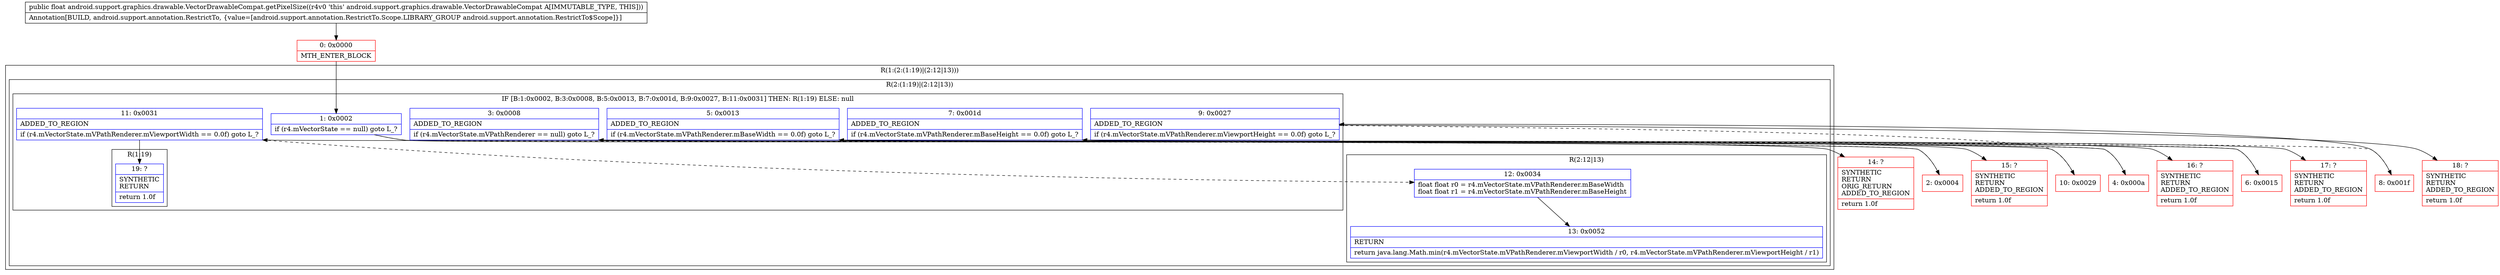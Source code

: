 digraph "CFG forandroid.support.graphics.drawable.VectorDrawableCompat.getPixelSize()F" {
subgraph cluster_Region_119216688 {
label = "R(1:(2:(1:19)|(2:12|13)))";
node [shape=record,color=blue];
subgraph cluster_Region_1521290070 {
label = "R(2:(1:19)|(2:12|13))";
node [shape=record,color=blue];
subgraph cluster_IfRegion_2001142580 {
label = "IF [B:1:0x0002, B:3:0x0008, B:5:0x0013, B:7:0x001d, B:9:0x0027, B:11:0x0031] THEN: R(1:19) ELSE: null";
node [shape=record,color=blue];
Node_1 [shape=record,label="{1\:\ 0x0002|if (r4.mVectorState == null) goto L_?\l}"];
Node_3 [shape=record,label="{3\:\ 0x0008|ADDED_TO_REGION\l|if (r4.mVectorState.mVPathRenderer == null) goto L_?\l}"];
Node_5 [shape=record,label="{5\:\ 0x0013|ADDED_TO_REGION\l|if (r4.mVectorState.mVPathRenderer.mBaseWidth == 0.0f) goto L_?\l}"];
Node_7 [shape=record,label="{7\:\ 0x001d|ADDED_TO_REGION\l|if (r4.mVectorState.mVPathRenderer.mBaseHeight == 0.0f) goto L_?\l}"];
Node_9 [shape=record,label="{9\:\ 0x0027|ADDED_TO_REGION\l|if (r4.mVectorState.mVPathRenderer.mViewportHeight == 0.0f) goto L_?\l}"];
Node_11 [shape=record,label="{11\:\ 0x0031|ADDED_TO_REGION\l|if (r4.mVectorState.mVPathRenderer.mViewportWidth == 0.0f) goto L_?\l}"];
subgraph cluster_Region_832728478 {
label = "R(1:19)";
node [shape=record,color=blue];
Node_19 [shape=record,label="{19\:\ ?|SYNTHETIC\lRETURN\l|return 1.0f\l}"];
}
}
subgraph cluster_Region_1514916491 {
label = "R(2:12|13)";
node [shape=record,color=blue];
Node_12 [shape=record,label="{12\:\ 0x0034|float float r0 = r4.mVectorState.mVPathRenderer.mBaseWidth\lfloat float r1 = r4.mVectorState.mVPathRenderer.mBaseHeight\l}"];
Node_13 [shape=record,label="{13\:\ 0x0052|RETURN\l|return java.lang.Math.min(r4.mVectorState.mVPathRenderer.mViewportWidth \/ r0, r4.mVectorState.mVPathRenderer.mViewportHeight \/ r1)\l}"];
}
}
}
Node_0 [shape=record,color=red,label="{0\:\ 0x0000|MTH_ENTER_BLOCK\l}"];
Node_2 [shape=record,color=red,label="{2\:\ 0x0004}"];
Node_4 [shape=record,color=red,label="{4\:\ 0x000a}"];
Node_6 [shape=record,color=red,label="{6\:\ 0x0015}"];
Node_8 [shape=record,color=red,label="{8\:\ 0x001f}"];
Node_10 [shape=record,color=red,label="{10\:\ 0x0029}"];
Node_14 [shape=record,color=red,label="{14\:\ ?|SYNTHETIC\lRETURN\lORIG_RETURN\lADDED_TO_REGION\l|return 1.0f\l}"];
Node_15 [shape=record,color=red,label="{15\:\ ?|SYNTHETIC\lRETURN\lADDED_TO_REGION\l|return 1.0f\l}"];
Node_16 [shape=record,color=red,label="{16\:\ ?|SYNTHETIC\lRETURN\lADDED_TO_REGION\l|return 1.0f\l}"];
Node_17 [shape=record,color=red,label="{17\:\ ?|SYNTHETIC\lRETURN\lADDED_TO_REGION\l|return 1.0f\l}"];
Node_18 [shape=record,color=red,label="{18\:\ ?|SYNTHETIC\lRETURN\lADDED_TO_REGION\l|return 1.0f\l}"];
MethodNode[shape=record,label="{public float android.support.graphics.drawable.VectorDrawableCompat.getPixelSize((r4v0 'this' android.support.graphics.drawable.VectorDrawableCompat A[IMMUTABLE_TYPE, THIS]))  | Annotation[BUILD, android.support.annotation.RestrictTo, \{value=[android.support.annotation.RestrictTo.Scope.LIBRARY_GROUP android.support.annotation.RestrictTo$Scope]\}]\l}"];
MethodNode -> Node_0;
Node_1 -> Node_2[style=dashed];
Node_1 -> Node_14;
Node_3 -> Node_4[style=dashed];
Node_3 -> Node_15;
Node_5 -> Node_6[style=dashed];
Node_5 -> Node_16;
Node_7 -> Node_8[style=dashed];
Node_7 -> Node_17;
Node_9 -> Node_10[style=dashed];
Node_9 -> Node_18;
Node_11 -> Node_12[style=dashed];
Node_11 -> Node_19;
Node_12 -> Node_13;
Node_0 -> Node_1;
Node_2 -> Node_3;
Node_4 -> Node_5;
Node_6 -> Node_7;
Node_8 -> Node_9;
Node_10 -> Node_11;
}

